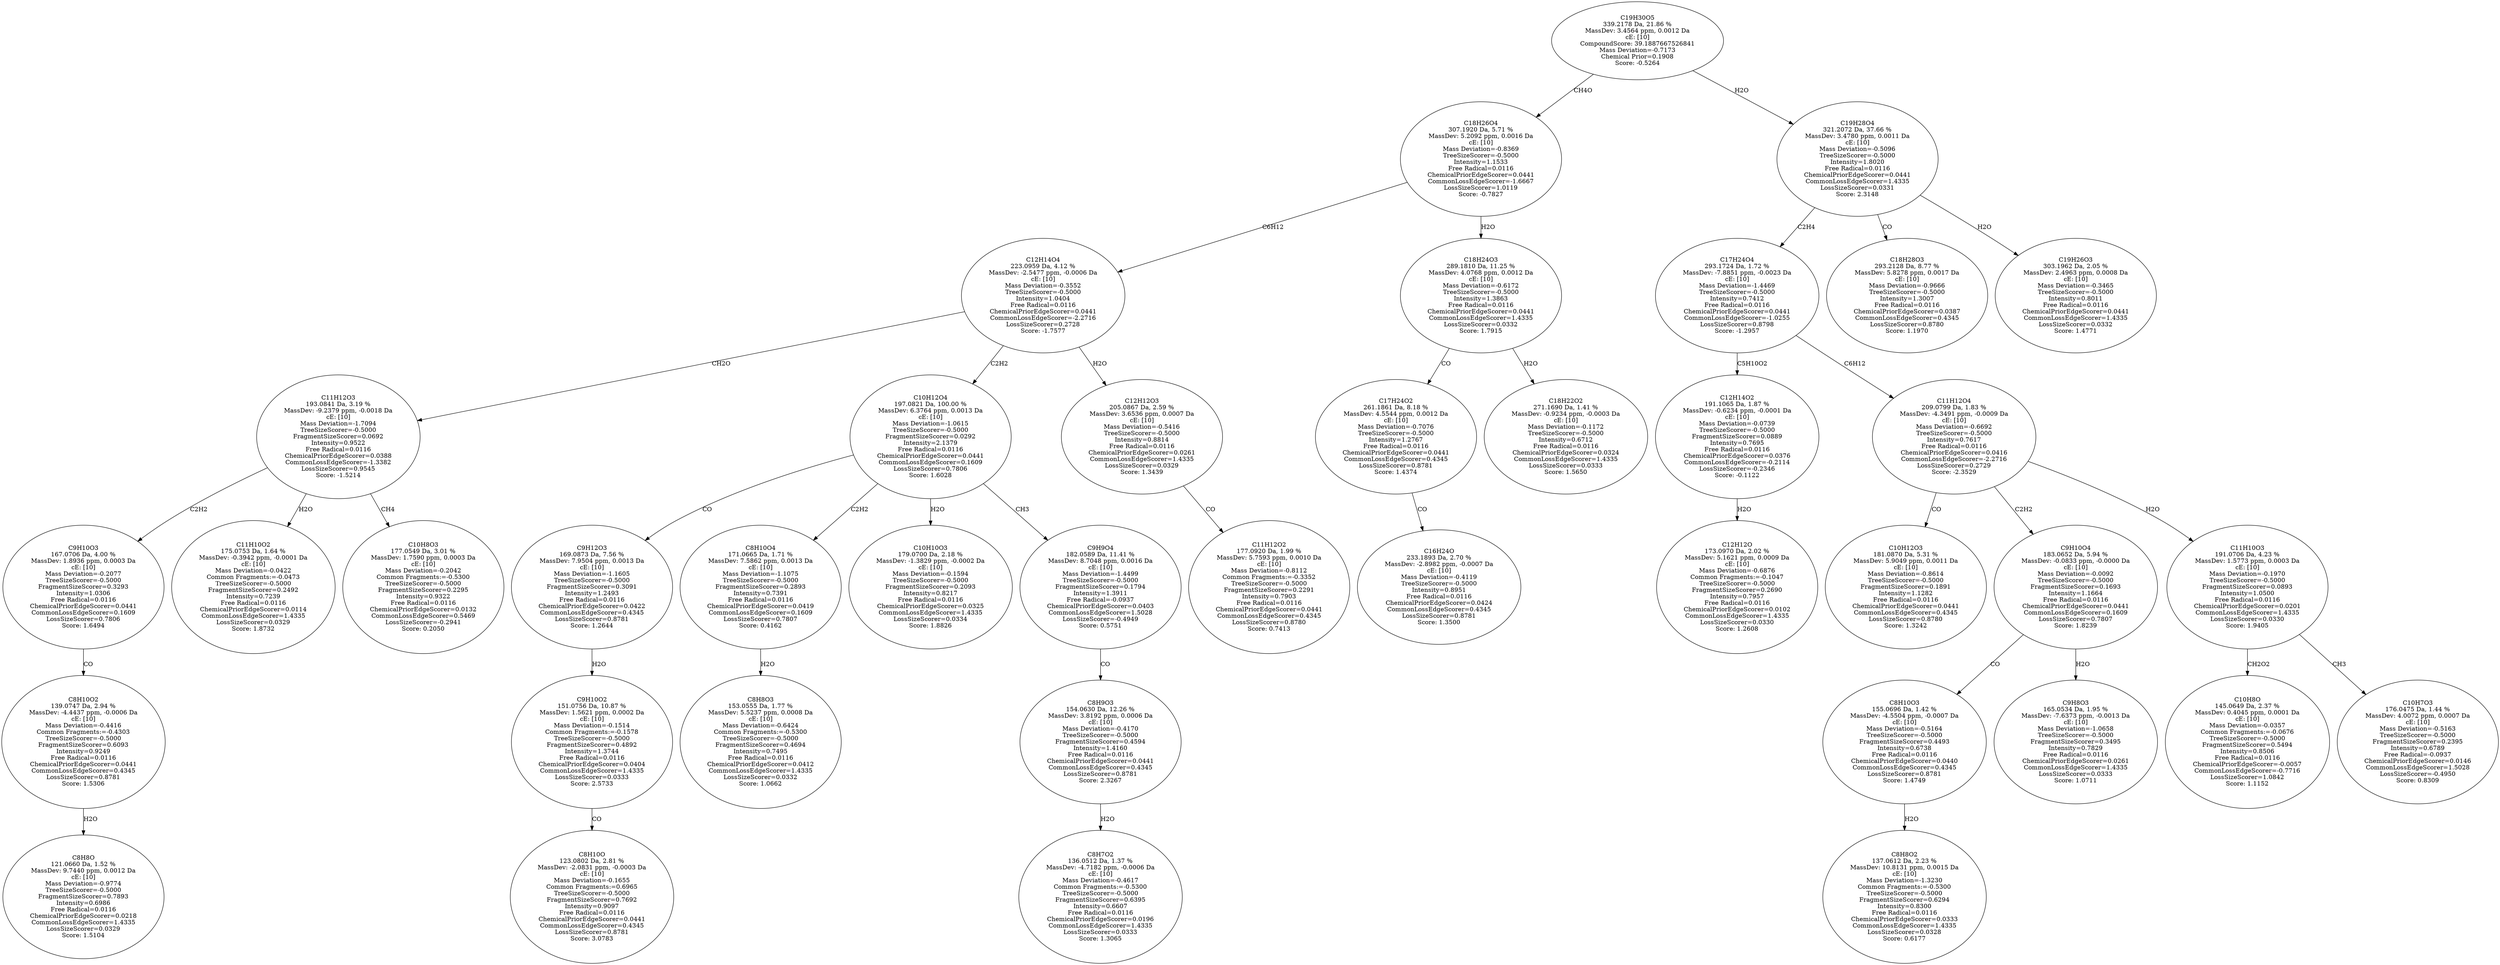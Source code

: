 strict digraph {
v1 [label="C8H8O\n121.0660 Da, 1.52 %\nMassDev: 9.7440 ppm, 0.0012 Da\ncE: [10]\nMass Deviation=-0.9774\nTreeSizeScorer=-0.5000\nFragmentSizeScorer=0.7893\nIntensity=0.6986\nFree Radical=0.0116\nChemicalPriorEdgeScorer=0.0218\nCommonLossEdgeScorer=1.4335\nLossSizeScorer=0.0329\nScore: 1.5104"];
v2 [label="C8H10O2\n139.0747 Da, 2.94 %\nMassDev: -4.4437 ppm, -0.0006 Da\ncE: [10]\nMass Deviation=-0.4416\nCommon Fragments:=-0.4303\nTreeSizeScorer=-0.5000\nFragmentSizeScorer=0.6093\nIntensity=0.9249\nFree Radical=0.0116\nChemicalPriorEdgeScorer=0.0441\nCommonLossEdgeScorer=0.4345\nLossSizeScorer=0.8781\nScore: 1.5306"];
v3 [label="C9H10O3\n167.0706 Da, 4.00 %\nMassDev: 1.8936 ppm, 0.0003 Da\ncE: [10]\nMass Deviation=-0.2077\nTreeSizeScorer=-0.5000\nFragmentSizeScorer=0.3293\nIntensity=1.0306\nFree Radical=0.0116\nChemicalPriorEdgeScorer=0.0441\nCommonLossEdgeScorer=0.1609\nLossSizeScorer=0.7806\nScore: 1.6494"];
v4 [label="C11H10O2\n175.0753 Da, 1.64 %\nMassDev: -0.3942 ppm, -0.0001 Da\ncE: [10]\nMass Deviation=-0.0422\nCommon Fragments:=-0.0473\nTreeSizeScorer=-0.5000\nFragmentSizeScorer=0.2492\nIntensity=0.7239\nFree Radical=0.0116\nChemicalPriorEdgeScorer=0.0114\nCommonLossEdgeScorer=1.4335\nLossSizeScorer=0.0329\nScore: 1.8732"];
v5 [label="C10H8O3\n177.0549 Da, 3.01 %\nMassDev: 1.7590 ppm, 0.0003 Da\ncE: [10]\nMass Deviation=-0.2042\nCommon Fragments:=-0.5300\nTreeSizeScorer=-0.5000\nFragmentSizeScorer=0.2295\nIntensity=0.9322\nFree Radical=0.0116\nChemicalPriorEdgeScorer=0.0132\nCommonLossEdgeScorer=0.5469\nLossSizeScorer=-0.2941\nScore: 0.2050"];
v6 [label="C11H12O3\n193.0841 Da, 3.19 %\nMassDev: -9.2379 ppm, -0.0018 Da\ncE: [10]\nMass Deviation=-1.7094\nTreeSizeScorer=-0.5000\nFragmentSizeScorer=0.0692\nIntensity=0.9522\nFree Radical=0.0116\nChemicalPriorEdgeScorer=0.0388\nCommonLossEdgeScorer=-1.3382\nLossSizeScorer=0.9545\nScore: -1.5214"];
v7 [label="C8H10O\n123.0802 Da, 2.81 %\nMassDev: -2.0831 ppm, -0.0003 Da\ncE: [10]\nMass Deviation=-0.1655\nCommon Fragments:=0.6965\nTreeSizeScorer=-0.5000\nFragmentSizeScorer=0.7692\nIntensity=0.9097\nFree Radical=0.0116\nChemicalPriorEdgeScorer=0.0441\nCommonLossEdgeScorer=0.4345\nLossSizeScorer=0.8781\nScore: 3.0783"];
v8 [label="C9H10O2\n151.0756 Da, 10.87 %\nMassDev: 1.5621 ppm, 0.0002 Da\ncE: [10]\nMass Deviation=-0.1514\nCommon Fragments:=-0.1578\nTreeSizeScorer=-0.5000\nFragmentSizeScorer=0.4892\nIntensity=1.3744\nFree Radical=0.0116\nChemicalPriorEdgeScorer=0.0404\nCommonLossEdgeScorer=1.4335\nLossSizeScorer=0.0333\nScore: 2.5733"];
v9 [label="C9H12O3\n169.0873 Da, 7.56 %\nMassDev: 7.9504 ppm, 0.0013 Da\ncE: [10]\nMass Deviation=-1.1605\nTreeSizeScorer=-0.5000\nFragmentSizeScorer=0.3091\nIntensity=1.2493\nFree Radical=0.0116\nChemicalPriorEdgeScorer=0.0422\nCommonLossEdgeScorer=0.4345\nLossSizeScorer=0.8781\nScore: 1.2644"];
v10 [label="C8H8O3\n153.0555 Da, 1.77 %\nMassDev: 5.5237 ppm, 0.0008 Da\ncE: [10]\nMass Deviation=-0.6424\nCommon Fragments:=-0.5300\nTreeSizeScorer=-0.5000\nFragmentSizeScorer=0.4694\nIntensity=0.7495\nFree Radical=0.0116\nChemicalPriorEdgeScorer=0.0412\nCommonLossEdgeScorer=1.4335\nLossSizeScorer=0.0332\nScore: 1.0662"];
v11 [label="C8H10O4\n171.0665 Da, 1.71 %\nMassDev: 7.5862 ppm, 0.0013 Da\ncE: [10]\nMass Deviation=-1.1075\nTreeSizeScorer=-0.5000\nFragmentSizeScorer=0.2893\nIntensity=0.7391\nFree Radical=0.0116\nChemicalPriorEdgeScorer=0.0419\nCommonLossEdgeScorer=0.1609\nLossSizeScorer=0.7807\nScore: 0.4162"];
v12 [label="C10H10O3\n179.0700 Da, 2.18 %\nMassDev: -1.3829 ppm, -0.0002 Da\ncE: [10]\nMass Deviation=-0.1594\nTreeSizeScorer=-0.5000\nFragmentSizeScorer=0.2093\nIntensity=0.8217\nFree Radical=0.0116\nChemicalPriorEdgeScorer=0.0325\nCommonLossEdgeScorer=1.4335\nLossSizeScorer=0.0334\nScore: 1.8826"];
v13 [label="C8H7O2\n136.0512 Da, 1.37 %\nMassDev: -4.7182 ppm, -0.0006 Da\ncE: [10]\nMass Deviation=-0.4617\nCommon Fragments:=-0.5300\nTreeSizeScorer=-0.5000\nFragmentSizeScorer=0.6395\nIntensity=0.6607\nFree Radical=0.0116\nChemicalPriorEdgeScorer=0.0196\nCommonLossEdgeScorer=1.4335\nLossSizeScorer=0.0333\nScore: 1.3065"];
v14 [label="C8H9O3\n154.0630 Da, 12.26 %\nMassDev: 3.8192 ppm, 0.0006 Da\ncE: [10]\nMass Deviation=-0.4170\nTreeSizeScorer=-0.5000\nFragmentSizeScorer=0.4594\nIntensity=1.4160\nFree Radical=0.0116\nChemicalPriorEdgeScorer=0.0441\nCommonLossEdgeScorer=0.4345\nLossSizeScorer=0.8781\nScore: 2.3267"];
v15 [label="C9H9O4\n182.0589 Da, 11.41 %\nMassDev: 8.7048 ppm, 0.0016 Da\ncE: [10]\nMass Deviation=-1.4499\nTreeSizeScorer=-0.5000\nFragmentSizeScorer=0.1794\nIntensity=1.3911\nFree Radical=-0.0937\nChemicalPriorEdgeScorer=0.0403\nCommonLossEdgeScorer=1.5028\nLossSizeScorer=-0.4949\nScore: 0.5751"];
v16 [label="C10H12O4\n197.0821 Da, 100.00 %\nMassDev: 6.3764 ppm, 0.0013 Da\ncE: [10]\nMass Deviation=-1.0615\nTreeSizeScorer=-0.5000\nFragmentSizeScorer=0.0292\nIntensity=2.1379\nFree Radical=0.0116\nChemicalPriorEdgeScorer=0.0441\nCommonLossEdgeScorer=0.1609\nLossSizeScorer=0.7806\nScore: 1.6028"];
v17 [label="C11H12O2\n177.0920 Da, 1.99 %\nMassDev: 5.7593 ppm, 0.0010 Da\ncE: [10]\nMass Deviation=-0.8112\nCommon Fragments:=-0.3352\nTreeSizeScorer=-0.5000\nFragmentSizeScorer=0.2291\nIntensity=0.7903\nFree Radical=0.0116\nChemicalPriorEdgeScorer=0.0441\nCommonLossEdgeScorer=0.4345\nLossSizeScorer=0.8780\nScore: 0.7413"];
v18 [label="C12H12O3\n205.0867 Da, 2.59 %\nMassDev: 3.6536 ppm, 0.0007 Da\ncE: [10]\nMass Deviation=-0.5416\nTreeSizeScorer=-0.5000\nIntensity=0.8814\nFree Radical=0.0116\nChemicalPriorEdgeScorer=0.0261\nCommonLossEdgeScorer=1.4335\nLossSizeScorer=0.0329\nScore: 1.3439"];
v19 [label="C12H14O4\n223.0959 Da, 4.12 %\nMassDev: -2.5477 ppm, -0.0006 Da\ncE: [10]\nMass Deviation=-0.3552\nTreeSizeScorer=-0.5000\nIntensity=1.0404\nFree Radical=0.0116\nChemicalPriorEdgeScorer=0.0441\nCommonLossEdgeScorer=-2.2716\nLossSizeScorer=0.2728\nScore: -1.7577"];
v20 [label="C16H24O\n233.1893 Da, 2.70 %\nMassDev: -2.8982 ppm, -0.0007 Da\ncE: [10]\nMass Deviation=-0.4119\nTreeSizeScorer=-0.5000\nIntensity=0.8951\nFree Radical=0.0116\nChemicalPriorEdgeScorer=0.0424\nCommonLossEdgeScorer=0.4345\nLossSizeScorer=0.8781\nScore: 1.3500"];
v21 [label="C17H24O2\n261.1861 Da, 8.18 %\nMassDev: 4.5544 ppm, 0.0012 Da\ncE: [10]\nMass Deviation=-0.7076\nTreeSizeScorer=-0.5000\nIntensity=1.2767\nFree Radical=0.0116\nChemicalPriorEdgeScorer=0.0441\nCommonLossEdgeScorer=0.4345\nLossSizeScorer=0.8781\nScore: 1.4374"];
v22 [label="C18H22O2\n271.1690 Da, 1.41 %\nMassDev: -0.9234 ppm, -0.0003 Da\ncE: [10]\nMass Deviation=-0.1172\nTreeSizeScorer=-0.5000\nIntensity=0.6712\nFree Radical=0.0116\nChemicalPriorEdgeScorer=0.0324\nCommonLossEdgeScorer=1.4335\nLossSizeScorer=0.0333\nScore: 1.5650"];
v23 [label="C18H24O3\n289.1810 Da, 11.25 %\nMassDev: 4.0768 ppm, 0.0012 Da\ncE: [10]\nMass Deviation=-0.6172\nTreeSizeScorer=-0.5000\nIntensity=1.3863\nFree Radical=0.0116\nChemicalPriorEdgeScorer=0.0441\nCommonLossEdgeScorer=1.4335\nLossSizeScorer=0.0332\nScore: 1.7915"];
v24 [label="C18H26O4\n307.1920 Da, 5.71 %\nMassDev: 5.2092 ppm, 0.0016 Da\ncE: [10]\nMass Deviation=-0.8369\nTreeSizeScorer=-0.5000\nIntensity=1.1533\nFree Radical=0.0116\nChemicalPriorEdgeScorer=0.0441\nCommonLossEdgeScorer=-1.6667\nLossSizeScorer=1.0119\nScore: -0.7827"];
v25 [label="C12H12O\n173.0970 Da, 2.02 %\nMassDev: 5.1621 ppm, 0.0009 Da\ncE: [10]\nMass Deviation=-0.6876\nCommon Fragments:=-0.1047\nTreeSizeScorer=-0.5000\nFragmentSizeScorer=0.2690\nIntensity=0.7957\nFree Radical=0.0116\nChemicalPriorEdgeScorer=0.0102\nCommonLossEdgeScorer=1.4335\nLossSizeScorer=0.0330\nScore: 1.2608"];
v26 [label="C12H14O2\n191.1065 Da, 1.87 %\nMassDev: -0.6234 ppm, -0.0001 Da\ncE: [10]\nMass Deviation=-0.0739\nTreeSizeScorer=-0.5000\nFragmentSizeScorer=0.0889\nIntensity=0.7695\nFree Radical=0.0116\nChemicalPriorEdgeScorer=0.0376\nCommonLossEdgeScorer=-0.2114\nLossSizeScorer=-0.2346\nScore: -0.1122"];
v27 [label="C10H12O3\n181.0870 Da, 5.31 %\nMassDev: 5.9049 ppm, 0.0011 Da\ncE: [10]\nMass Deviation=-0.8614\nTreeSizeScorer=-0.5000\nFragmentSizeScorer=0.1891\nIntensity=1.1282\nFree Radical=0.0116\nChemicalPriorEdgeScorer=0.0441\nCommonLossEdgeScorer=0.4345\nLossSizeScorer=0.8780\nScore: 1.3242"];
v28 [label="C8H8O2\n137.0612 Da, 2.23 %\nMassDev: 10.8131 ppm, 0.0015 Da\ncE: [10]\nMass Deviation=-1.3230\nCommon Fragments:=-0.5300\nTreeSizeScorer=-0.5000\nFragmentSizeScorer=0.6294\nIntensity=0.8300\nFree Radical=0.0116\nChemicalPriorEdgeScorer=0.0333\nCommonLossEdgeScorer=1.4335\nLossSizeScorer=0.0328\nScore: 0.6177"];
v29 [label="C8H10O3\n155.0696 Da, 1.42 %\nMassDev: -4.5504 ppm, -0.0007 Da\ncE: [10]\nMass Deviation=-0.5164\nTreeSizeScorer=-0.5000\nFragmentSizeScorer=0.4493\nIntensity=0.6738\nFree Radical=0.0116\nChemicalPriorEdgeScorer=0.0440\nCommonLossEdgeScorer=0.4345\nLossSizeScorer=0.8781\nScore: 1.4749"];
v30 [label="C9H8O3\n165.0534 Da, 1.95 %\nMassDev: -7.6373 ppm, -0.0013 Da\ncE: [10]\nMass Deviation=-1.0658\nTreeSizeScorer=-0.5000\nFragmentSizeScorer=0.3495\nIntensity=0.7829\nFree Radical=0.0116\nChemicalPriorEdgeScorer=0.0261\nCommonLossEdgeScorer=1.4335\nLossSizeScorer=0.0333\nScore: 1.0711"];
v31 [label="C9H10O4\n183.0652 Da, 5.94 %\nMassDev: -0.0833 ppm, -0.0000 Da\ncE: [10]\nMass Deviation=-0.0092\nTreeSizeScorer=-0.5000\nFragmentSizeScorer=0.1693\nIntensity=1.1664\nFree Radical=0.0116\nChemicalPriorEdgeScorer=0.0441\nCommonLossEdgeScorer=0.1609\nLossSizeScorer=0.7807\nScore: 1.8239"];
v32 [label="C10H8O\n145.0649 Da, 2.37 %\nMassDev: 0.4045 ppm, 0.0001 Da\ncE: [10]\nMass Deviation=-0.0357\nCommon Fragments:=-0.0676\nTreeSizeScorer=-0.5000\nFragmentSizeScorer=0.5494\nIntensity=0.8506\nFree Radical=0.0116\nChemicalPriorEdgeScorer=-0.0057\nCommonLossEdgeScorer=-0.7716\nLossSizeScorer=1.0842\nScore: 1.1152"];
v33 [label="C10H7O3\n176.0475 Da, 1.44 %\nMassDev: 4.0072 ppm, 0.0007 Da\ncE: [10]\nMass Deviation=-0.5163\nTreeSizeScorer=-0.5000\nFragmentSizeScorer=0.2395\nIntensity=0.6789\nFree Radical=-0.0937\nChemicalPriorEdgeScorer=0.0146\nCommonLossEdgeScorer=1.5028\nLossSizeScorer=-0.4950\nScore: 0.8309"];
v34 [label="C11H10O3\n191.0706 Da, 4.23 %\nMassDev: 1.5773 ppm, 0.0003 Da\ncE: [10]\nMass Deviation=-0.1970\nTreeSizeScorer=-0.5000\nFragmentSizeScorer=0.0893\nIntensity=1.0500\nFree Radical=0.0116\nChemicalPriorEdgeScorer=0.0201\nCommonLossEdgeScorer=1.4335\nLossSizeScorer=0.0330\nScore: 1.9405"];
v35 [label="C11H12O4\n209.0799 Da, 1.83 %\nMassDev: -4.3491 ppm, -0.0009 Da\ncE: [10]\nMass Deviation=-0.6692\nTreeSizeScorer=-0.5000\nIntensity=0.7617\nFree Radical=0.0116\nChemicalPriorEdgeScorer=0.0416\nCommonLossEdgeScorer=-2.2716\nLossSizeScorer=0.2729\nScore: -2.3529"];
v36 [label="C17H24O4\n293.1724 Da, 1.72 %\nMassDev: -7.8851 ppm, -0.0023 Da\ncE: [10]\nMass Deviation=-1.4469\nTreeSizeScorer=-0.5000\nIntensity=0.7412\nFree Radical=0.0116\nChemicalPriorEdgeScorer=0.0441\nCommonLossEdgeScorer=-1.0255\nLossSizeScorer=0.8798\nScore: -1.2957"];
v37 [label="C18H28O3\n293.2128 Da, 8.77 %\nMassDev: 5.8278 ppm, 0.0017 Da\ncE: [10]\nMass Deviation=-0.9666\nTreeSizeScorer=-0.5000\nIntensity=1.3007\nFree Radical=0.0116\nChemicalPriorEdgeScorer=0.0387\nCommonLossEdgeScorer=0.4345\nLossSizeScorer=0.8780\nScore: 1.1970"];
v38 [label="C19H26O3\n303.1962 Da, 2.05 %\nMassDev: 2.4963 ppm, 0.0008 Da\ncE: [10]\nMass Deviation=-0.3465\nTreeSizeScorer=-0.5000\nIntensity=0.8011\nFree Radical=0.0116\nChemicalPriorEdgeScorer=0.0441\nCommonLossEdgeScorer=1.4335\nLossSizeScorer=0.0332\nScore: 1.4771"];
v39 [label="C19H28O4\n321.2072 Da, 37.66 %\nMassDev: 3.4780 ppm, 0.0011 Da\ncE: [10]\nMass Deviation=-0.5096\nTreeSizeScorer=-0.5000\nIntensity=1.8020\nFree Radical=0.0116\nChemicalPriorEdgeScorer=0.0441\nCommonLossEdgeScorer=1.4335\nLossSizeScorer=0.0331\nScore: 2.3148"];
v40 [label="C19H30O5\n339.2178 Da, 21.86 %\nMassDev: 3.4564 ppm, 0.0012 Da\ncE: [10]\nCompoundScore: 39.1887667526841\nMass Deviation=-0.7173\nChemical Prior=0.1908\nScore: -0.5264"];
v2 -> v1 [label="H2O"];
v3 -> v2 [label="CO"];
v6 -> v3 [label="C2H2"];
v6 -> v4 [label="H2O"];
v6 -> v5 [label="CH4"];
v19 -> v6 [label="CH2O"];
v8 -> v7 [label="CO"];
v9 -> v8 [label="H2O"];
v16 -> v9 [label="CO"];
v11 -> v10 [label="H2O"];
v16 -> v11 [label="C2H2"];
v16 -> v12 [label="H2O"];
v14 -> v13 [label="H2O"];
v15 -> v14 [label="CO"];
v16 -> v15 [label="CH3"];
v19 -> v16 [label="C2H2"];
v18 -> v17 [label="CO"];
v19 -> v18 [label="H2O"];
v24 -> v19 [label="C6H12"];
v21 -> v20 [label="CO"];
v23 -> v21 [label="CO"];
v23 -> v22 [label="H2O"];
v24 -> v23 [label="H2O"];
v40 -> v24 [label="CH4O"];
v26 -> v25 [label="H2O"];
v36 -> v26 [label="C5H10O2"];
v35 -> v27 [label="CO"];
v29 -> v28 [label="H2O"];
v31 -> v29 [label="CO"];
v31 -> v30 [label="H2O"];
v35 -> v31 [label="C2H2"];
v34 -> v32 [label="CH2O2"];
v34 -> v33 [label="CH3"];
v35 -> v34 [label="H2O"];
v36 -> v35 [label="C6H12"];
v39 -> v36 [label="C2H4"];
v39 -> v37 [label="CO"];
v39 -> v38 [label="H2O"];
v40 -> v39 [label="H2O"];
}